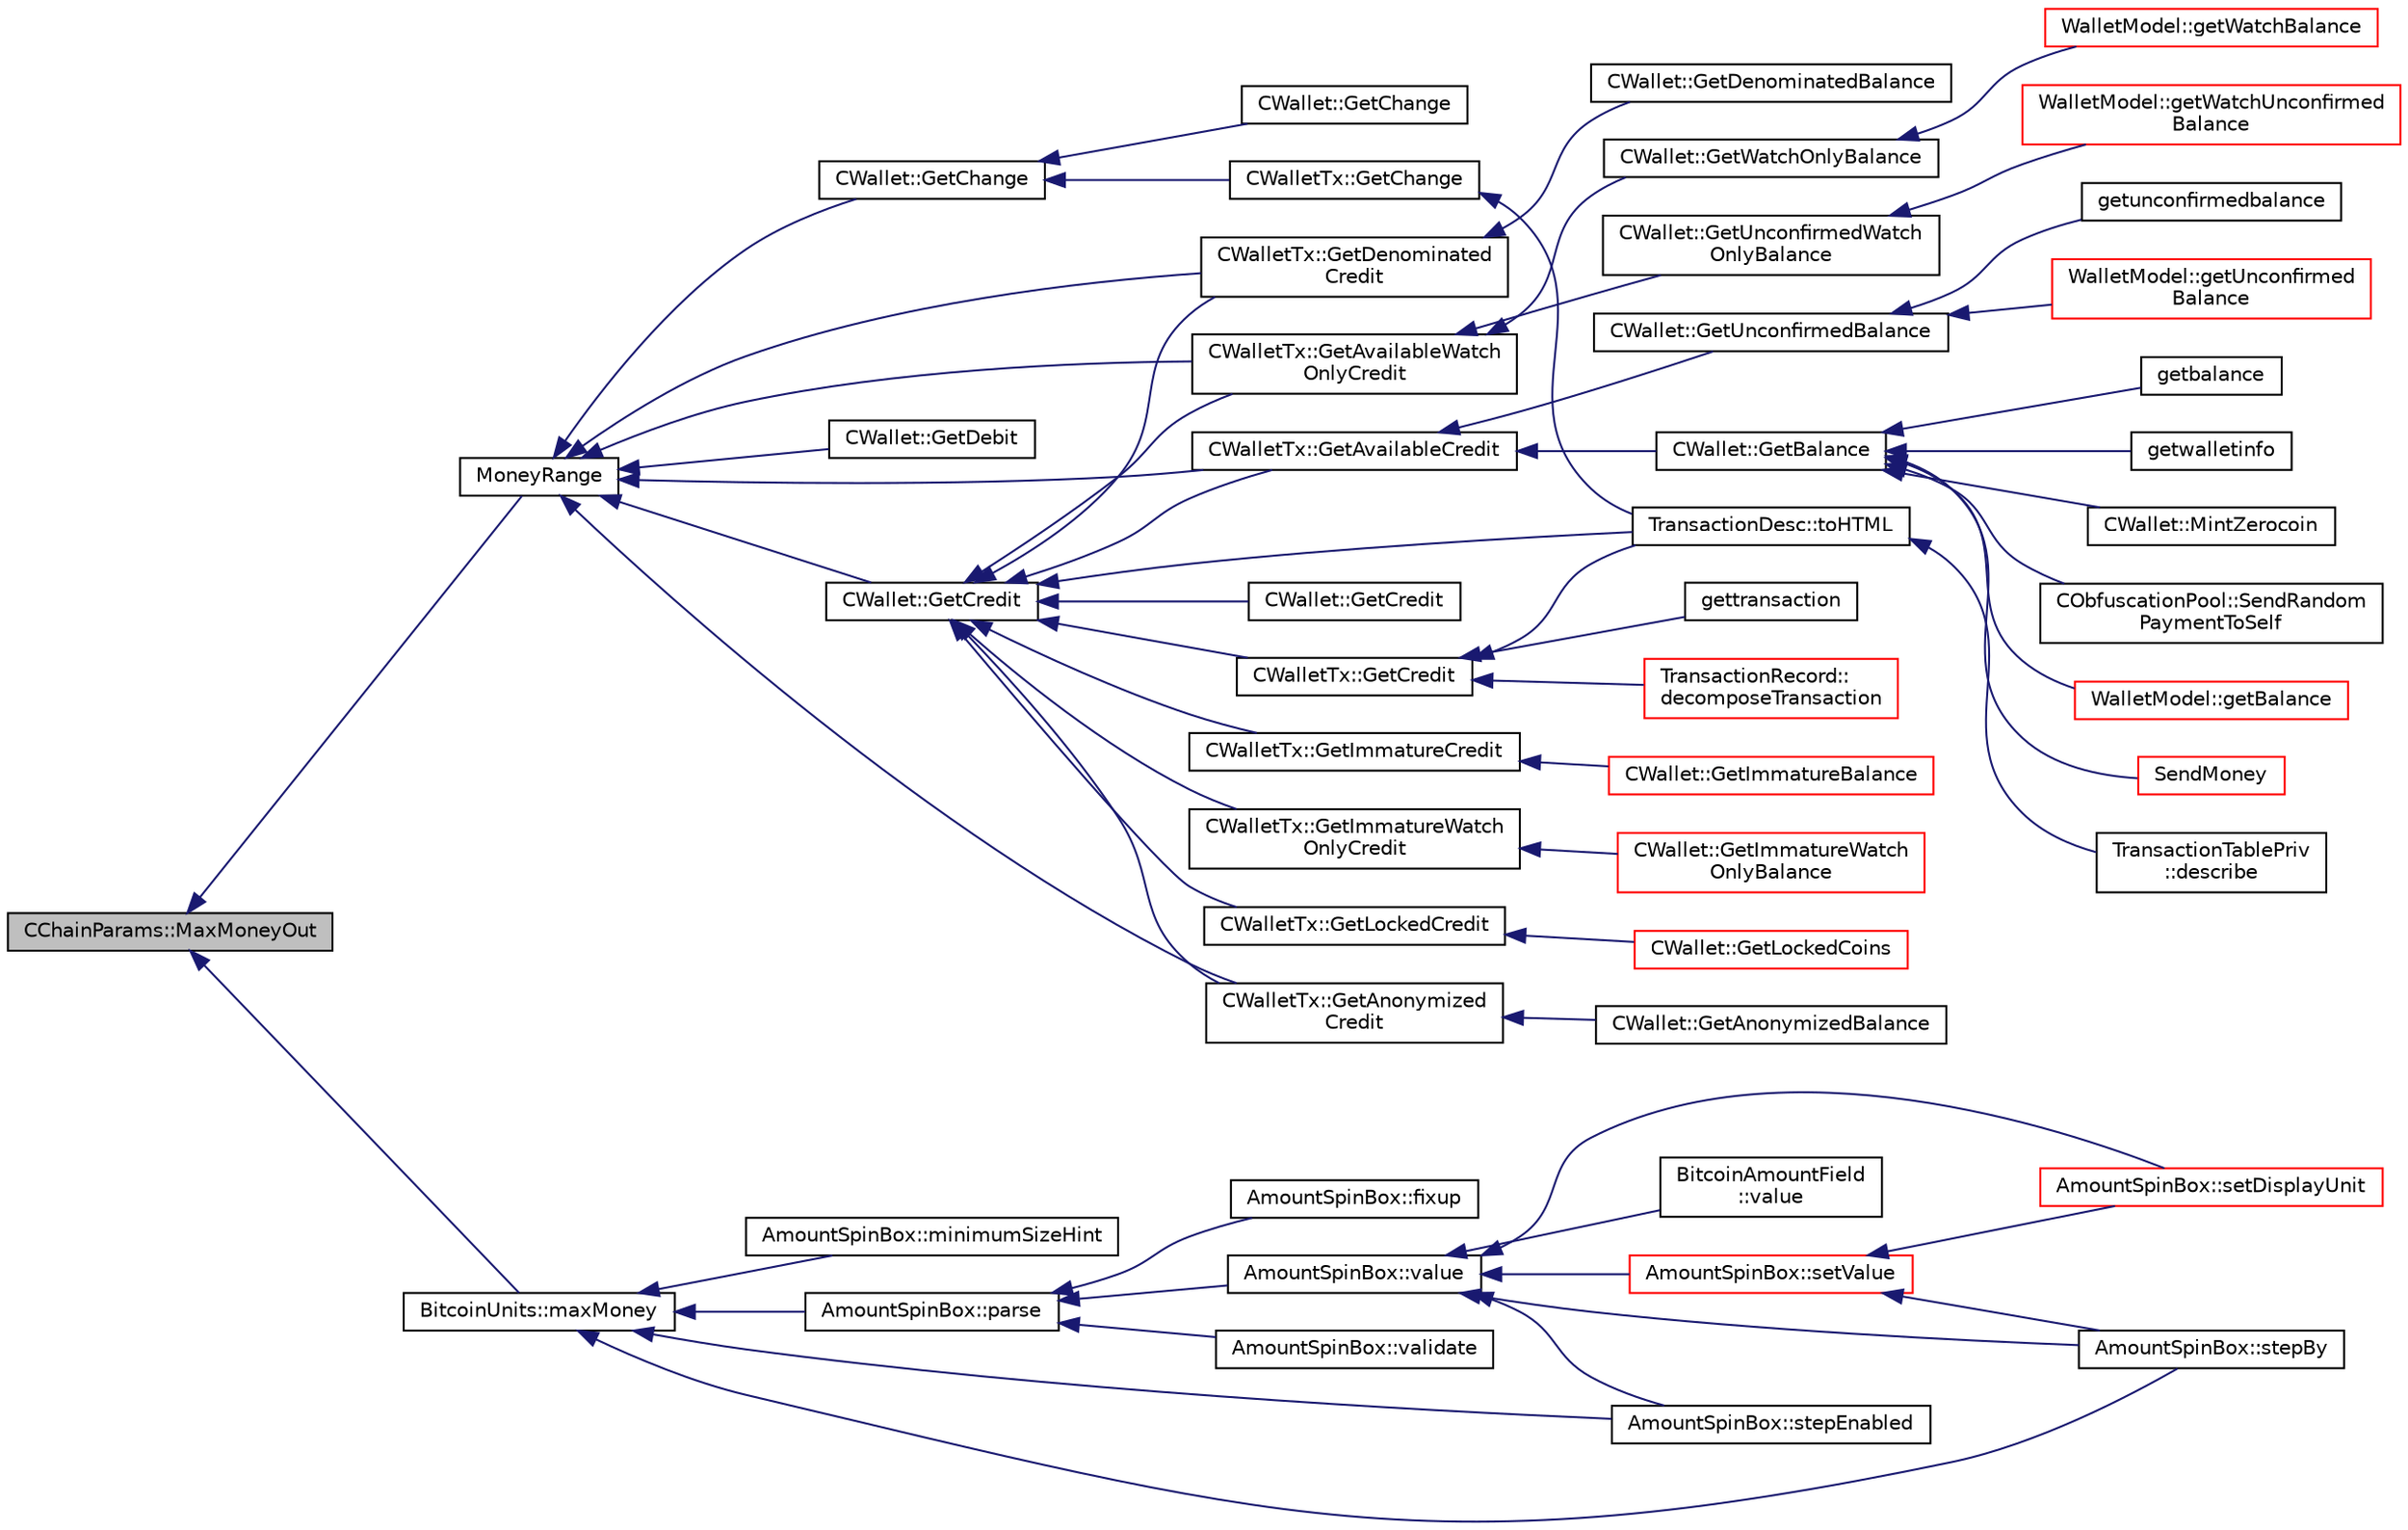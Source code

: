 digraph "CChainParams::MaxMoneyOut"
{
  edge [fontname="Helvetica",fontsize="10",labelfontname="Helvetica",labelfontsize="10"];
  node [fontname="Helvetica",fontsize="10",shape=record];
  rankdir="LR";
  Node110 [label="CChainParams::MaxMoneyOut",height=0.2,width=0.4,color="black", fillcolor="grey75", style="filled", fontcolor="black"];
  Node110 -> Node111 [dir="back",color="midnightblue",fontsize="10",style="solid",fontname="Helvetica"];
  Node111 [label="MoneyRange",height=0.2,width=0.4,color="black", fillcolor="white", style="filled",URL="$main_8h.html#a0529385ca34689843ef65d844a67c945"];
  Node111 -> Node112 [dir="back",color="midnightblue",fontsize="10",style="solid",fontname="Helvetica"];
  Node112 [label="CWallet::GetCredit",height=0.2,width=0.4,color="black", fillcolor="white", style="filled",URL="$class_c_wallet.html#aa60b69c7d4ea6063ed83b13d7c6fe695"];
  Node112 -> Node113 [dir="back",color="midnightblue",fontsize="10",style="solid",fontname="Helvetica"];
  Node113 [label="TransactionDesc::toHTML",height=0.2,width=0.4,color="black", fillcolor="white", style="filled",URL="$class_transaction_desc.html#ab7c9dbb2048aae121dd9d75df86e64f4"];
  Node113 -> Node114 [dir="back",color="midnightblue",fontsize="10",style="solid",fontname="Helvetica"];
  Node114 [label="TransactionTablePriv\l::describe",height=0.2,width=0.4,color="black", fillcolor="white", style="filled",URL="$class_transaction_table_priv.html#ab08d44e16bf6dd95b5b83959b3013780"];
  Node112 -> Node115 [dir="back",color="midnightblue",fontsize="10",style="solid",fontname="Helvetica"];
  Node115 [label="CWallet::GetCredit",height=0.2,width=0.4,color="black", fillcolor="white", style="filled",URL="$class_c_wallet.html#ae85ae49c421a405fe091ad4afa839241"];
  Node112 -> Node116 [dir="back",color="midnightblue",fontsize="10",style="solid",fontname="Helvetica"];
  Node116 [label="CWalletTx::GetCredit",height=0.2,width=0.4,color="black", fillcolor="white", style="filled",URL="$class_c_wallet_tx.html#a176e9ecbafbee27d604acbab9804885d"];
  Node116 -> Node113 [dir="back",color="midnightblue",fontsize="10",style="solid",fontname="Helvetica"];
  Node116 -> Node117 [dir="back",color="midnightblue",fontsize="10",style="solid",fontname="Helvetica"];
  Node117 [label="TransactionRecord::\ldecomposeTransaction",height=0.2,width=0.4,color="red", fillcolor="white", style="filled",URL="$class_transaction_record.html#a9f5db4465fa5fdcc3f9af525096bcdb9"];
  Node116 -> Node122 [dir="back",color="midnightblue",fontsize="10",style="solid",fontname="Helvetica"];
  Node122 [label="gettransaction",height=0.2,width=0.4,color="black", fillcolor="white", style="filled",URL="$rpcwallet_8cpp.html#a845c15a1402787fcf2cc021111ea89f5"];
  Node112 -> Node123 [dir="back",color="midnightblue",fontsize="10",style="solid",fontname="Helvetica"];
  Node123 [label="CWalletTx::GetImmatureCredit",height=0.2,width=0.4,color="black", fillcolor="white", style="filled",URL="$class_c_wallet_tx.html#a19bb617269ab1ce42f5d18e1f1f8db09"];
  Node123 -> Node124 [dir="back",color="midnightblue",fontsize="10",style="solid",fontname="Helvetica"];
  Node124 [label="CWallet::GetImmatureBalance",height=0.2,width=0.4,color="red", fillcolor="white", style="filled",URL="$group___actions.html#ga6ab8dfa75c5c8d5539325f3981697964"];
  Node112 -> Node135 [dir="back",color="midnightblue",fontsize="10",style="solid",fontname="Helvetica"];
  Node135 [label="CWalletTx::GetAvailableCredit",height=0.2,width=0.4,color="black", fillcolor="white", style="filled",URL="$class_c_wallet_tx.html#af3c82ba365c720dd3d929b86bf432ef6"];
  Node135 -> Node136 [dir="back",color="midnightblue",fontsize="10",style="solid",fontname="Helvetica"];
  Node136 [label="CWallet::GetBalance",height=0.2,width=0.4,color="black", fillcolor="white", style="filled",URL="$group___actions.html#gaa6522c2833bc0a84d216cf102b51ba05"];
  Node136 -> Node137 [dir="back",color="midnightblue",fontsize="10",style="solid",fontname="Helvetica"];
  Node137 [label="CObfuscationPool::SendRandom\lPaymentToSelf",height=0.2,width=0.4,color="black", fillcolor="white", style="filled",URL="$class_c_obfuscation_pool.html#affb5b52b4711d26bbe8b0278d7bb95e1",tooltip="Used for liquidity providers. "];
  Node136 -> Node138 [dir="back",color="midnightblue",fontsize="10",style="solid",fontname="Helvetica"];
  Node138 [label="WalletModel::getBalance",height=0.2,width=0.4,color="red", fillcolor="white", style="filled",URL="$class_wallet_model.html#a4d2cb225a19b89c64f4b5d81faf89beb"];
  Node136 -> Node142 [dir="back",color="midnightblue",fontsize="10",style="solid",fontname="Helvetica"];
  Node142 [label="SendMoney",height=0.2,width=0.4,color="red", fillcolor="white", style="filled",URL="$rpcmasternode_8cpp.html#a49669702f73a24c1d1dc5a08d7c0785f"];
  Node136 -> Node144 [dir="back",color="midnightblue",fontsize="10",style="solid",fontname="Helvetica"];
  Node144 [label="getbalance",height=0.2,width=0.4,color="black", fillcolor="white", style="filled",URL="$rpcwallet_8cpp.html#a1fdcef480c78c033eb587bd442ec305f"];
  Node136 -> Node145 [dir="back",color="midnightblue",fontsize="10",style="solid",fontname="Helvetica"];
  Node145 [label="getwalletinfo",height=0.2,width=0.4,color="black", fillcolor="white", style="filled",URL="$rpcwallet_8cpp.html#a9401fef738a283075915e0ea0086fae9"];
  Node136 -> Node146 [dir="back",color="midnightblue",fontsize="10",style="solid",fontname="Helvetica"];
  Node146 [label="CWallet::MintZerocoin",height=0.2,width=0.4,color="black", fillcolor="white", style="filled",URL="$class_c_wallet.html#a1db492c8353aeb2c1f326c00d6d97bd3"];
  Node135 -> Node147 [dir="back",color="midnightblue",fontsize="10",style="solid",fontname="Helvetica"];
  Node147 [label="CWallet::GetUnconfirmedBalance",height=0.2,width=0.4,color="black", fillcolor="white", style="filled",URL="$group___actions.html#ga6e6e1497535d499242c2f2a76d1cbe63"];
  Node147 -> Node148 [dir="back",color="midnightblue",fontsize="10",style="solid",fontname="Helvetica"];
  Node148 [label="WalletModel::getUnconfirmed\lBalance",height=0.2,width=0.4,color="red", fillcolor="white", style="filled",URL="$class_wallet_model.html#a5028f20a33e0d17942abeea537916736"];
  Node147 -> Node149 [dir="back",color="midnightblue",fontsize="10",style="solid",fontname="Helvetica"];
  Node149 [label="getunconfirmedbalance",height=0.2,width=0.4,color="black", fillcolor="white", style="filled",URL="$rpcwallet_8cpp.html#a1f1b55cadcfbec4545b754b35d09032b"];
  Node112 -> Node150 [dir="back",color="midnightblue",fontsize="10",style="solid",fontname="Helvetica"];
  Node150 [label="CWalletTx::GetAnonymized\lCredit",height=0.2,width=0.4,color="black", fillcolor="white", style="filled",URL="$class_c_wallet_tx.html#a49cae757845e1bf0cb3c8e17bd96d4a1"];
  Node150 -> Node151 [dir="back",color="midnightblue",fontsize="10",style="solid",fontname="Helvetica"];
  Node151 [label="CWallet::GetAnonymizedBalance",height=0.2,width=0.4,color="black", fillcolor="white", style="filled",URL="$group___actions.html#gad71e805ab9614962a57cb931e91b4297"];
  Node112 -> Node152 [dir="back",color="midnightblue",fontsize="10",style="solid",fontname="Helvetica"];
  Node152 [label="CWalletTx::GetLockedCredit",height=0.2,width=0.4,color="black", fillcolor="white", style="filled",URL="$class_c_wallet_tx.html#a910d8a59331797413b3ae71e879249c2"];
  Node152 -> Node153 [dir="back",color="midnightblue",fontsize="10",style="solid",fontname="Helvetica"];
  Node153 [label="CWallet::GetLockedCoins",height=0.2,width=0.4,color="red", fillcolor="white", style="filled",URL="$group___actions.html#ga6e44b124ff5bb788fc9f54bb9a557a87"];
  Node112 -> Node157 [dir="back",color="midnightblue",fontsize="10",style="solid",fontname="Helvetica"];
  Node157 [label="CWalletTx::GetDenominated\lCredit",height=0.2,width=0.4,color="black", fillcolor="white", style="filled",URL="$class_c_wallet_tx.html#add56840ebbe56702eeddbfda1870d628"];
  Node157 -> Node158 [dir="back",color="midnightblue",fontsize="10",style="solid",fontname="Helvetica"];
  Node158 [label="CWallet::GetDenominatedBalance",height=0.2,width=0.4,color="black", fillcolor="white", style="filled",URL="$group___actions.html#ga3d9f78bd52a2bd03a9e79c1a84e76cd7"];
  Node112 -> Node159 [dir="back",color="midnightblue",fontsize="10",style="solid",fontname="Helvetica"];
  Node159 [label="CWalletTx::GetImmatureWatch\lOnlyCredit",height=0.2,width=0.4,color="black", fillcolor="white", style="filled",URL="$class_c_wallet_tx.html#a72f8eabb937fe06b415316c2ef4ea510"];
  Node159 -> Node160 [dir="back",color="midnightblue",fontsize="10",style="solid",fontname="Helvetica"];
  Node160 [label="CWallet::GetImmatureWatch\lOnlyBalance",height=0.2,width=0.4,color="red", fillcolor="white", style="filled",URL="$group___actions.html#ga1372ba886aaeda65bf28758c9ccb65b4"];
  Node112 -> Node162 [dir="back",color="midnightblue",fontsize="10",style="solid",fontname="Helvetica"];
  Node162 [label="CWalletTx::GetAvailableWatch\lOnlyCredit",height=0.2,width=0.4,color="black", fillcolor="white", style="filled",URL="$class_c_wallet_tx.html#ac78c4da3c420b2b28370cba7044dd68d"];
  Node162 -> Node163 [dir="back",color="midnightblue",fontsize="10",style="solid",fontname="Helvetica"];
  Node163 [label="CWallet::GetWatchOnlyBalance",height=0.2,width=0.4,color="black", fillcolor="white", style="filled",URL="$group___actions.html#ga92a58ebac7d7d398597657600db56611"];
  Node163 -> Node164 [dir="back",color="midnightblue",fontsize="10",style="solid",fontname="Helvetica"];
  Node164 [label="WalletModel::getWatchBalance",height=0.2,width=0.4,color="red", fillcolor="white", style="filled",URL="$class_wallet_model.html#a6d9050286d99bccb4a28a8d88f0ca5f8"];
  Node162 -> Node165 [dir="back",color="midnightblue",fontsize="10",style="solid",fontname="Helvetica"];
  Node165 [label="CWallet::GetUnconfirmedWatch\lOnlyBalance",height=0.2,width=0.4,color="black", fillcolor="white", style="filled",URL="$group___actions.html#gab0c110f14f0429f9de594b2293837621"];
  Node165 -> Node166 [dir="back",color="midnightblue",fontsize="10",style="solid",fontname="Helvetica"];
  Node166 [label="WalletModel::getWatchUnconfirmed\lBalance",height=0.2,width=0.4,color="red", fillcolor="white", style="filled",URL="$class_wallet_model.html#a691b35afd9aff056e1398fd057691ff1"];
  Node111 -> Node167 [dir="back",color="midnightblue",fontsize="10",style="solid",fontname="Helvetica"];
  Node167 [label="CWallet::GetChange",height=0.2,width=0.4,color="black", fillcolor="white", style="filled",URL="$class_c_wallet.html#ac1abe6ee00d6a8f20e92e164c423a6d5"];
  Node167 -> Node168 [dir="back",color="midnightblue",fontsize="10",style="solid",fontname="Helvetica"];
  Node168 [label="CWallet::GetChange",height=0.2,width=0.4,color="black", fillcolor="white", style="filled",URL="$class_c_wallet.html#a3e9a088a7b6b77edd7a0f80ed246eb58"];
  Node167 -> Node169 [dir="back",color="midnightblue",fontsize="10",style="solid",fontname="Helvetica"];
  Node169 [label="CWalletTx::GetChange",height=0.2,width=0.4,color="black", fillcolor="white", style="filled",URL="$class_c_wallet_tx.html#a714fe72284e4cc436d84f751a9a7aa60"];
  Node169 -> Node113 [dir="back",color="midnightblue",fontsize="10",style="solid",fontname="Helvetica"];
  Node111 -> Node170 [dir="back",color="midnightblue",fontsize="10",style="solid",fontname="Helvetica"];
  Node170 [label="CWallet::GetDebit",height=0.2,width=0.4,color="black", fillcolor="white", style="filled",URL="$class_c_wallet.html#ab443cb2d3a96e324587625e6b41ebcbf"];
  Node111 -> Node135 [dir="back",color="midnightblue",fontsize="10",style="solid",fontname="Helvetica"];
  Node111 -> Node150 [dir="back",color="midnightblue",fontsize="10",style="solid",fontname="Helvetica"];
  Node111 -> Node157 [dir="back",color="midnightblue",fontsize="10",style="solid",fontname="Helvetica"];
  Node111 -> Node162 [dir="back",color="midnightblue",fontsize="10",style="solid",fontname="Helvetica"];
  Node110 -> Node171 [dir="back",color="midnightblue",fontsize="10",style="solid",fontname="Helvetica"];
  Node171 [label="BitcoinUnits::maxMoney",height=0.2,width=0.4,color="black", fillcolor="white", style="filled",URL="$class_bitcoin_units.html#a310bc10d6973f335b5757a341909b7fe",tooltip="Return maximum number of base units (Satoshis) "];
  Node171 -> Node172 [dir="back",color="midnightblue",fontsize="10",style="solid",fontname="Helvetica"];
  Node172 [label="AmountSpinBox::stepBy",height=0.2,width=0.4,color="black", fillcolor="white", style="filled",URL="$class_amount_spin_box.html#a055616d98771e6fcef3ee225d7b09ee9"];
  Node171 -> Node173 [dir="back",color="midnightblue",fontsize="10",style="solid",fontname="Helvetica"];
  Node173 [label="AmountSpinBox::minimumSizeHint",height=0.2,width=0.4,color="black", fillcolor="white", style="filled",URL="$class_amount_spin_box.html#a40ee094061b19892825e7b30d3825ded"];
  Node171 -> Node174 [dir="back",color="midnightblue",fontsize="10",style="solid",fontname="Helvetica"];
  Node174 [label="AmountSpinBox::parse",height=0.2,width=0.4,color="black", fillcolor="white", style="filled",URL="$class_amount_spin_box.html#a487085fe9dc6d6aaa1d2e2a55852f587",tooltip="Parse a string into a number of base monetary units and return validity. "];
  Node174 -> Node175 [dir="back",color="midnightblue",fontsize="10",style="solid",fontname="Helvetica"];
  Node175 [label="AmountSpinBox::validate",height=0.2,width=0.4,color="black", fillcolor="white", style="filled",URL="$class_amount_spin_box.html#afebc9df8aca245c93d460a48675586e1"];
  Node174 -> Node176 [dir="back",color="midnightblue",fontsize="10",style="solid",fontname="Helvetica"];
  Node176 [label="AmountSpinBox::fixup",height=0.2,width=0.4,color="black", fillcolor="white", style="filled",URL="$class_amount_spin_box.html#a082bac9de36ad4bb0c0f2d5d42f0acc6"];
  Node174 -> Node177 [dir="back",color="midnightblue",fontsize="10",style="solid",fontname="Helvetica"];
  Node177 [label="AmountSpinBox::value",height=0.2,width=0.4,color="black", fillcolor="white", style="filled",URL="$class_amount_spin_box.html#ab7e522a441231ceaeeb0682ec62a06a9"];
  Node177 -> Node178 [dir="back",color="midnightblue",fontsize="10",style="solid",fontname="Helvetica"];
  Node178 [label="AmountSpinBox::setValue",height=0.2,width=0.4,color="red", fillcolor="white", style="filled",URL="$class_amount_spin_box.html#aca3825a8e5735dd99d3fa9665afb614c"];
  Node178 -> Node172 [dir="back",color="midnightblue",fontsize="10",style="solid",fontname="Helvetica"];
  Node178 -> Node179 [dir="back",color="midnightblue",fontsize="10",style="solid",fontname="Helvetica"];
  Node179 [label="AmountSpinBox::setDisplayUnit",height=0.2,width=0.4,color="red", fillcolor="white", style="filled",URL="$class_amount_spin_box.html#aef946e84b685f35c02782b50f4cce842"];
  Node177 -> Node172 [dir="back",color="midnightblue",fontsize="10",style="solid",fontname="Helvetica"];
  Node177 -> Node179 [dir="back",color="midnightblue",fontsize="10",style="solid",fontname="Helvetica"];
  Node177 -> Node183 [dir="back",color="midnightblue",fontsize="10",style="solid",fontname="Helvetica"];
  Node183 [label="AmountSpinBox::stepEnabled",height=0.2,width=0.4,color="black", fillcolor="white", style="filled",URL="$class_amount_spin_box.html#aab6a98db725aa53d43f7863c831d6d7f"];
  Node177 -> Node184 [dir="back",color="midnightblue",fontsize="10",style="solid",fontname="Helvetica"];
  Node184 [label="BitcoinAmountField\l::value",height=0.2,width=0.4,color="black", fillcolor="white", style="filled",URL="$class_bitcoin_amount_field.html#a2d9051926a2eb1ca799408a545622420"];
  Node171 -> Node183 [dir="back",color="midnightblue",fontsize="10",style="solid",fontname="Helvetica"];
}
